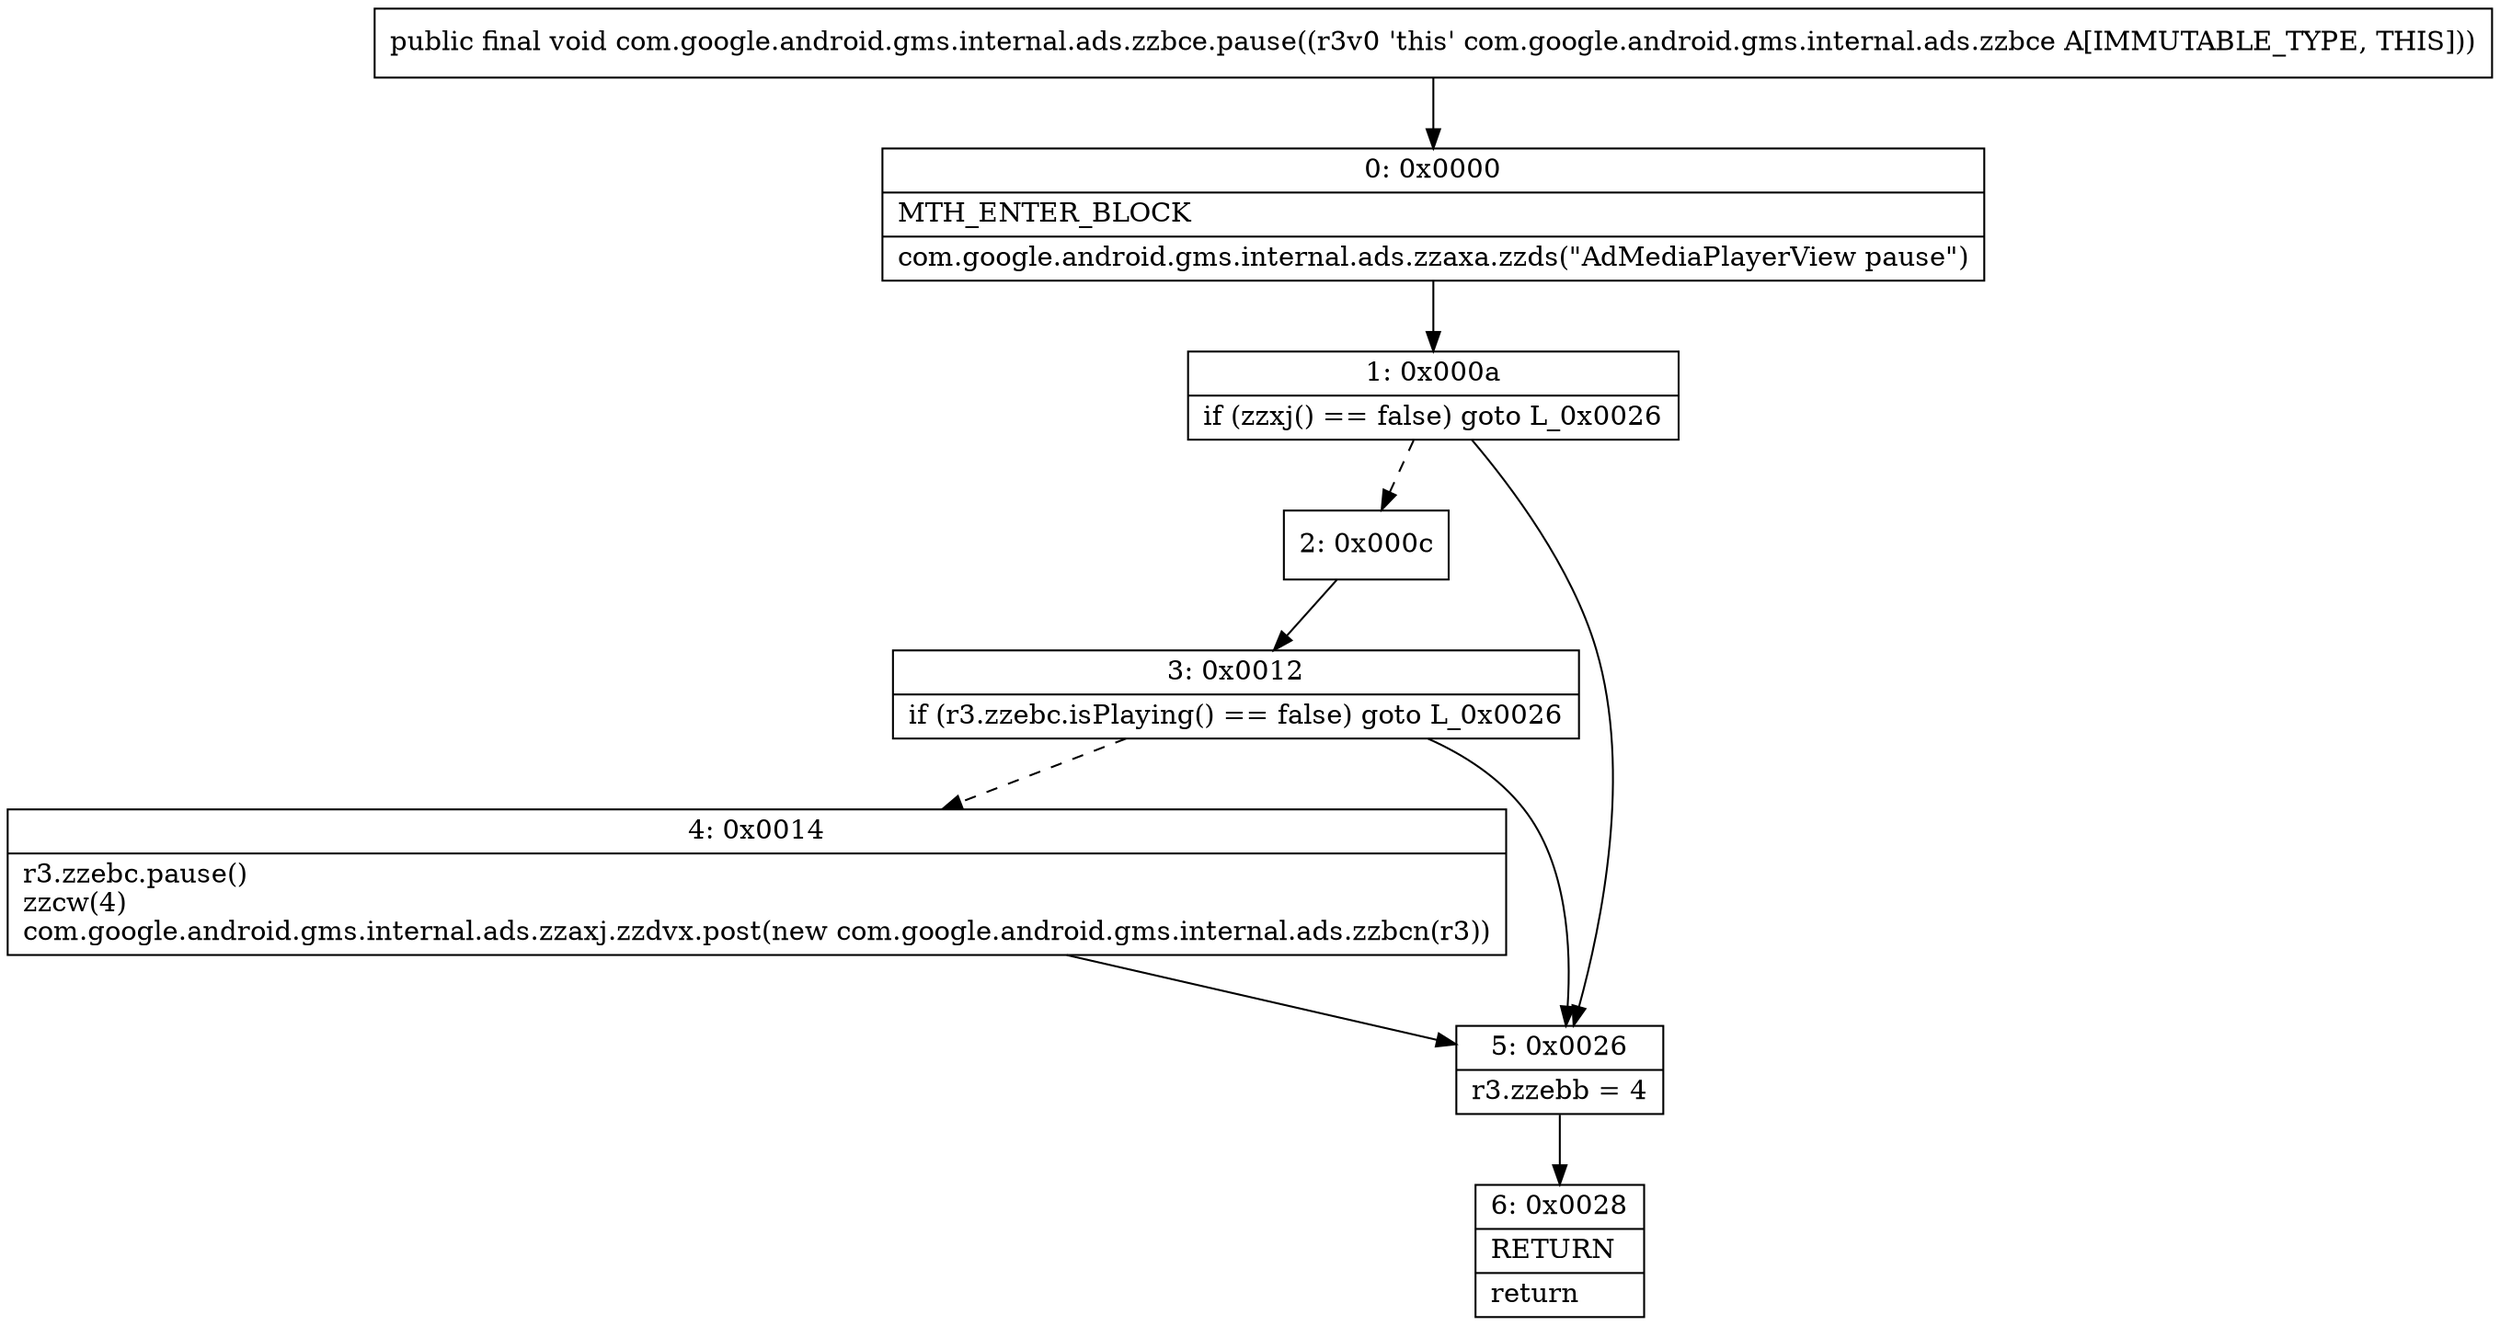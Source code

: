 digraph "CFG forcom.google.android.gms.internal.ads.zzbce.pause()V" {
Node_0 [shape=record,label="{0\:\ 0x0000|MTH_ENTER_BLOCK\l|com.google.android.gms.internal.ads.zzaxa.zzds(\"AdMediaPlayerView pause\")\l}"];
Node_1 [shape=record,label="{1\:\ 0x000a|if (zzxj() == false) goto L_0x0026\l}"];
Node_2 [shape=record,label="{2\:\ 0x000c}"];
Node_3 [shape=record,label="{3\:\ 0x0012|if (r3.zzebc.isPlaying() == false) goto L_0x0026\l}"];
Node_4 [shape=record,label="{4\:\ 0x0014|r3.zzebc.pause()\lzzcw(4)\lcom.google.android.gms.internal.ads.zzaxj.zzdvx.post(new com.google.android.gms.internal.ads.zzbcn(r3))\l}"];
Node_5 [shape=record,label="{5\:\ 0x0026|r3.zzebb = 4\l}"];
Node_6 [shape=record,label="{6\:\ 0x0028|RETURN\l|return\l}"];
MethodNode[shape=record,label="{public final void com.google.android.gms.internal.ads.zzbce.pause((r3v0 'this' com.google.android.gms.internal.ads.zzbce A[IMMUTABLE_TYPE, THIS])) }"];
MethodNode -> Node_0;
Node_0 -> Node_1;
Node_1 -> Node_2[style=dashed];
Node_1 -> Node_5;
Node_2 -> Node_3;
Node_3 -> Node_4[style=dashed];
Node_3 -> Node_5;
Node_4 -> Node_5;
Node_5 -> Node_6;
}

